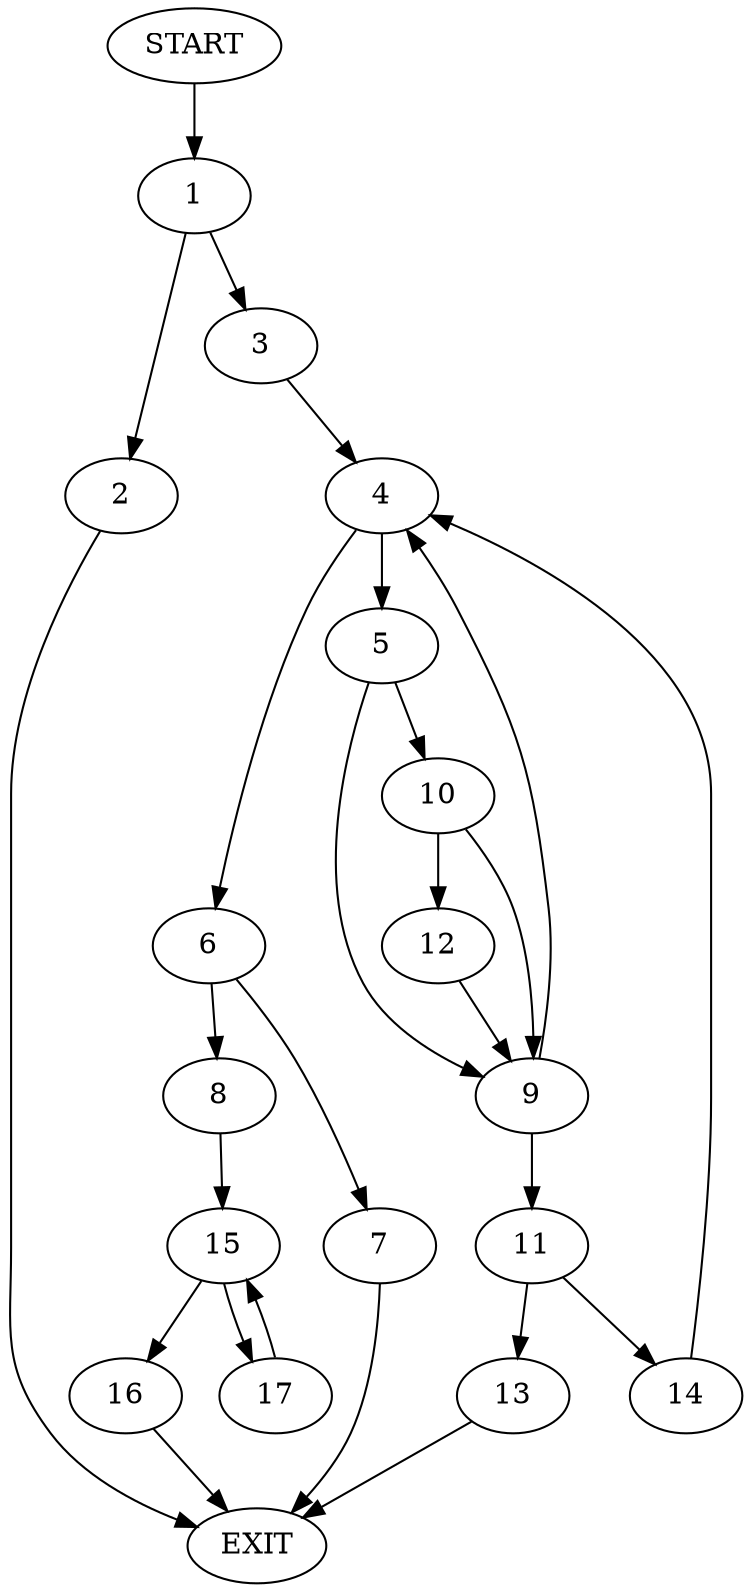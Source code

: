digraph {
0 [label="START"]
18 [label="EXIT"]
0 -> 1
1 -> 2
1 -> 3
3 -> 4
2 -> 18
4 -> 5
4 -> 6
6 -> 7
6 -> 8
5 -> 9
5 -> 10
9 -> 11
9 -> 4
10 -> 12
10 -> 9
12 -> 9
11 -> 13
11 -> 14
14 -> 4
13 -> 18
8 -> 15
7 -> 18
15 -> 16
15 -> 17
17 -> 15
16 -> 18
}

